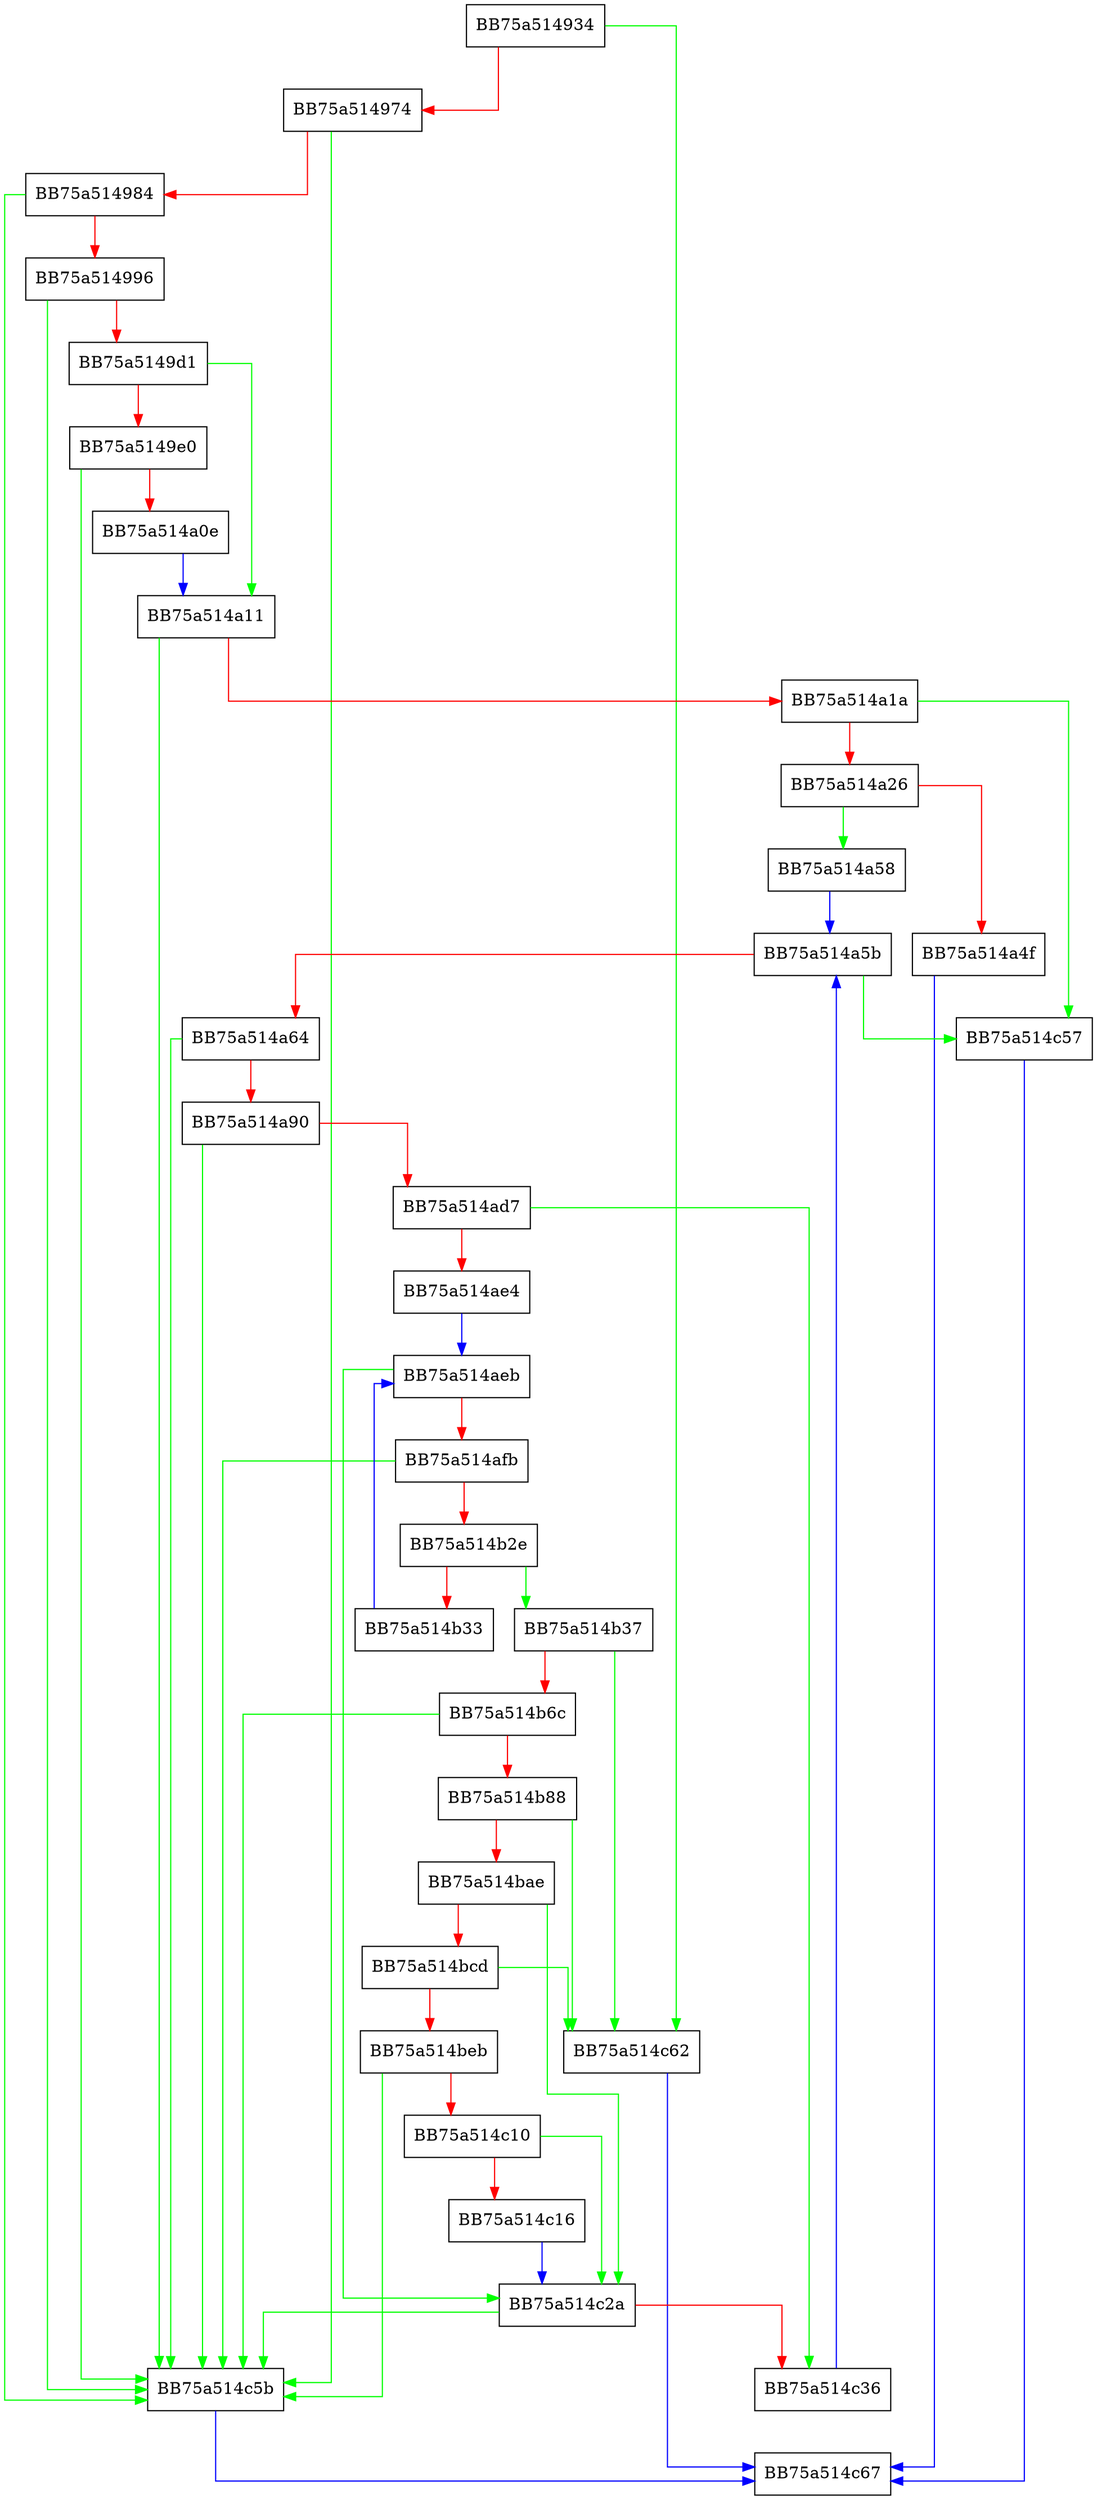 digraph InitFields {
  node [shape="box"];
  graph [splines=ortho];
  BB75a514934 -> BB75a514c62 [color="green"];
  BB75a514934 -> BB75a514974 [color="red"];
  BB75a514974 -> BB75a514c5b [color="green"];
  BB75a514974 -> BB75a514984 [color="red"];
  BB75a514984 -> BB75a514c5b [color="green"];
  BB75a514984 -> BB75a514996 [color="red"];
  BB75a514996 -> BB75a514c5b [color="green"];
  BB75a514996 -> BB75a5149d1 [color="red"];
  BB75a5149d1 -> BB75a514a11 [color="green"];
  BB75a5149d1 -> BB75a5149e0 [color="red"];
  BB75a5149e0 -> BB75a514c5b [color="green"];
  BB75a5149e0 -> BB75a514a0e [color="red"];
  BB75a514a0e -> BB75a514a11 [color="blue"];
  BB75a514a11 -> BB75a514c5b [color="green"];
  BB75a514a11 -> BB75a514a1a [color="red"];
  BB75a514a1a -> BB75a514c57 [color="green"];
  BB75a514a1a -> BB75a514a26 [color="red"];
  BB75a514a26 -> BB75a514a58 [color="green"];
  BB75a514a26 -> BB75a514a4f [color="red"];
  BB75a514a4f -> BB75a514c67 [color="blue"];
  BB75a514a58 -> BB75a514a5b [color="blue"];
  BB75a514a5b -> BB75a514c57 [color="green"];
  BB75a514a5b -> BB75a514a64 [color="red"];
  BB75a514a64 -> BB75a514c5b [color="green"];
  BB75a514a64 -> BB75a514a90 [color="red"];
  BB75a514a90 -> BB75a514c5b [color="green"];
  BB75a514a90 -> BB75a514ad7 [color="red"];
  BB75a514ad7 -> BB75a514c36 [color="green"];
  BB75a514ad7 -> BB75a514ae4 [color="red"];
  BB75a514ae4 -> BB75a514aeb [color="blue"];
  BB75a514aeb -> BB75a514c2a [color="green"];
  BB75a514aeb -> BB75a514afb [color="red"];
  BB75a514afb -> BB75a514c5b [color="green"];
  BB75a514afb -> BB75a514b2e [color="red"];
  BB75a514b2e -> BB75a514b37 [color="green"];
  BB75a514b2e -> BB75a514b33 [color="red"];
  BB75a514b33 -> BB75a514aeb [color="blue"];
  BB75a514b37 -> BB75a514c62 [color="green"];
  BB75a514b37 -> BB75a514b6c [color="red"];
  BB75a514b6c -> BB75a514c5b [color="green"];
  BB75a514b6c -> BB75a514b88 [color="red"];
  BB75a514b88 -> BB75a514c62 [color="green"];
  BB75a514b88 -> BB75a514bae [color="red"];
  BB75a514bae -> BB75a514c2a [color="green"];
  BB75a514bae -> BB75a514bcd [color="red"];
  BB75a514bcd -> BB75a514c62 [color="green"];
  BB75a514bcd -> BB75a514beb [color="red"];
  BB75a514beb -> BB75a514c5b [color="green"];
  BB75a514beb -> BB75a514c10 [color="red"];
  BB75a514c10 -> BB75a514c2a [color="green"];
  BB75a514c10 -> BB75a514c16 [color="red"];
  BB75a514c16 -> BB75a514c2a [color="blue"];
  BB75a514c2a -> BB75a514c5b [color="green"];
  BB75a514c2a -> BB75a514c36 [color="red"];
  BB75a514c36 -> BB75a514a5b [color="blue"];
  BB75a514c57 -> BB75a514c67 [color="blue"];
  BB75a514c5b -> BB75a514c67 [color="blue"];
  BB75a514c62 -> BB75a514c67 [color="blue"];
}